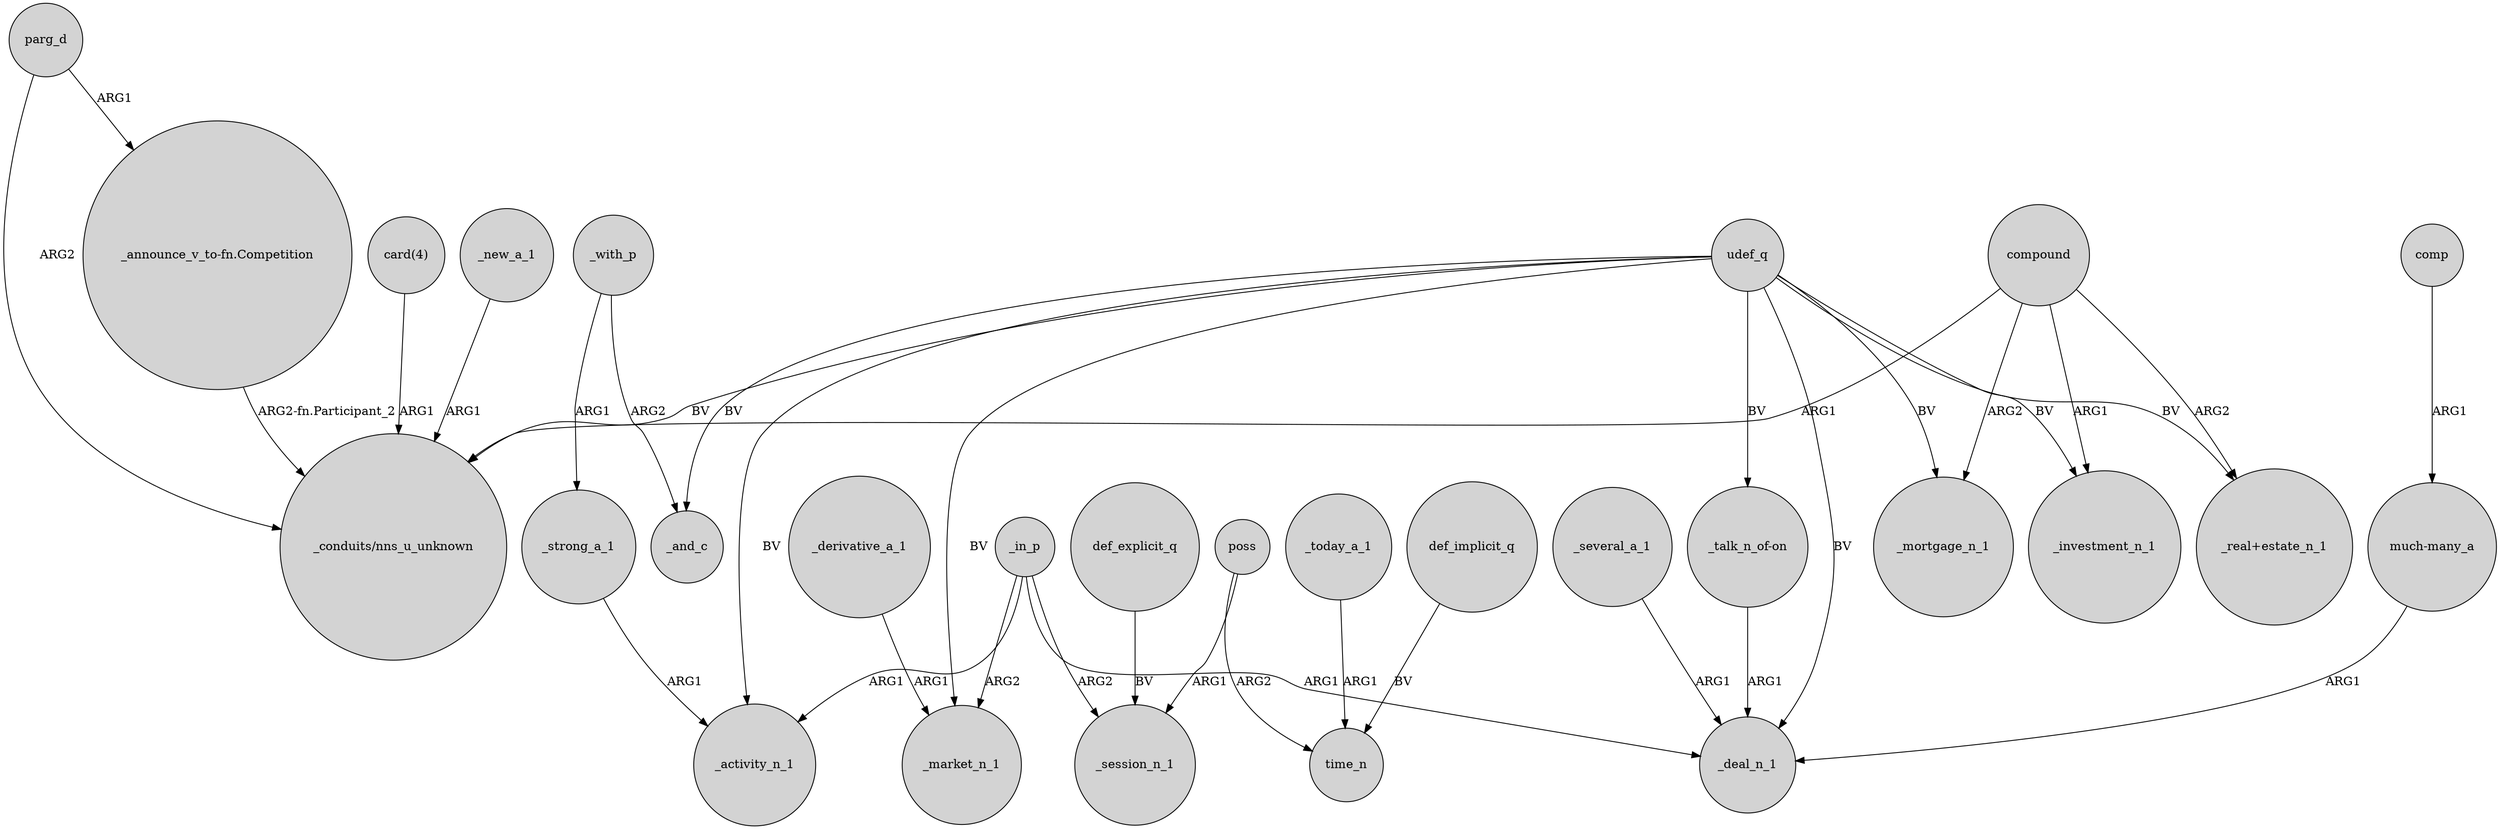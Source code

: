 digraph {
	node [shape=circle style=filled]
	parg_d -> "_announce_v_to-fn.Competition" [label=ARG1]
	udef_q -> _market_n_1 [label=BV]
	_in_p -> _activity_n_1 [label=ARG1]
	_in_p -> _session_n_1 [label=ARG2]
	compound -> _investment_n_1 [label=ARG1]
	parg_d -> "_conduits/nns_u_unknown" [label=ARG2]
	def_explicit_q -> _session_n_1 [label=BV]
	"_talk_n_of-on" -> _deal_n_1 [label=ARG1]
	udef_q -> "_conduits/nns_u_unknown" [label=BV]
	_several_a_1 -> _deal_n_1 [label=ARG1]
	compound -> "_real+estate_n_1" [label=ARG2]
	udef_q -> _and_c [label=BV]
	compound -> _mortgage_n_1 [label=ARG2]
	udef_q -> _mortgage_n_1 [label=BV]
	comp -> "much-many_a" [label=ARG1]
	"much-many_a" -> _deal_n_1 [label=ARG1]
	_in_p -> _market_n_1 [label=ARG2]
	"card(4)" -> "_conduits/nns_u_unknown" [label=ARG1]
	_with_p -> _and_c [label=ARG2]
	udef_q -> _deal_n_1 [label=BV]
	poss -> _session_n_1 [label=ARG1]
	udef_q -> _investment_n_1 [label=BV]
	compound -> "_conduits/nns_u_unknown" [label=ARG1]
	_today_a_1 -> time_n [label=ARG1]
	poss -> time_n [label=ARG2]
	"_announce_v_to-fn.Competition" -> "_conduits/nns_u_unknown" [label="ARG2-fn.Participant_2"]
	_with_p -> _strong_a_1 [label=ARG1]
	_in_p -> _deal_n_1 [label=ARG1]
	_derivative_a_1 -> _market_n_1 [label=ARG1]
	_strong_a_1 -> _activity_n_1 [label=ARG1]
	udef_q -> "_real+estate_n_1" [label=BV]
	_new_a_1 -> "_conduits/nns_u_unknown" [label=ARG1]
	udef_q -> _activity_n_1 [label=BV]
	def_implicit_q -> time_n [label=BV]
	udef_q -> "_talk_n_of-on" [label=BV]
}
